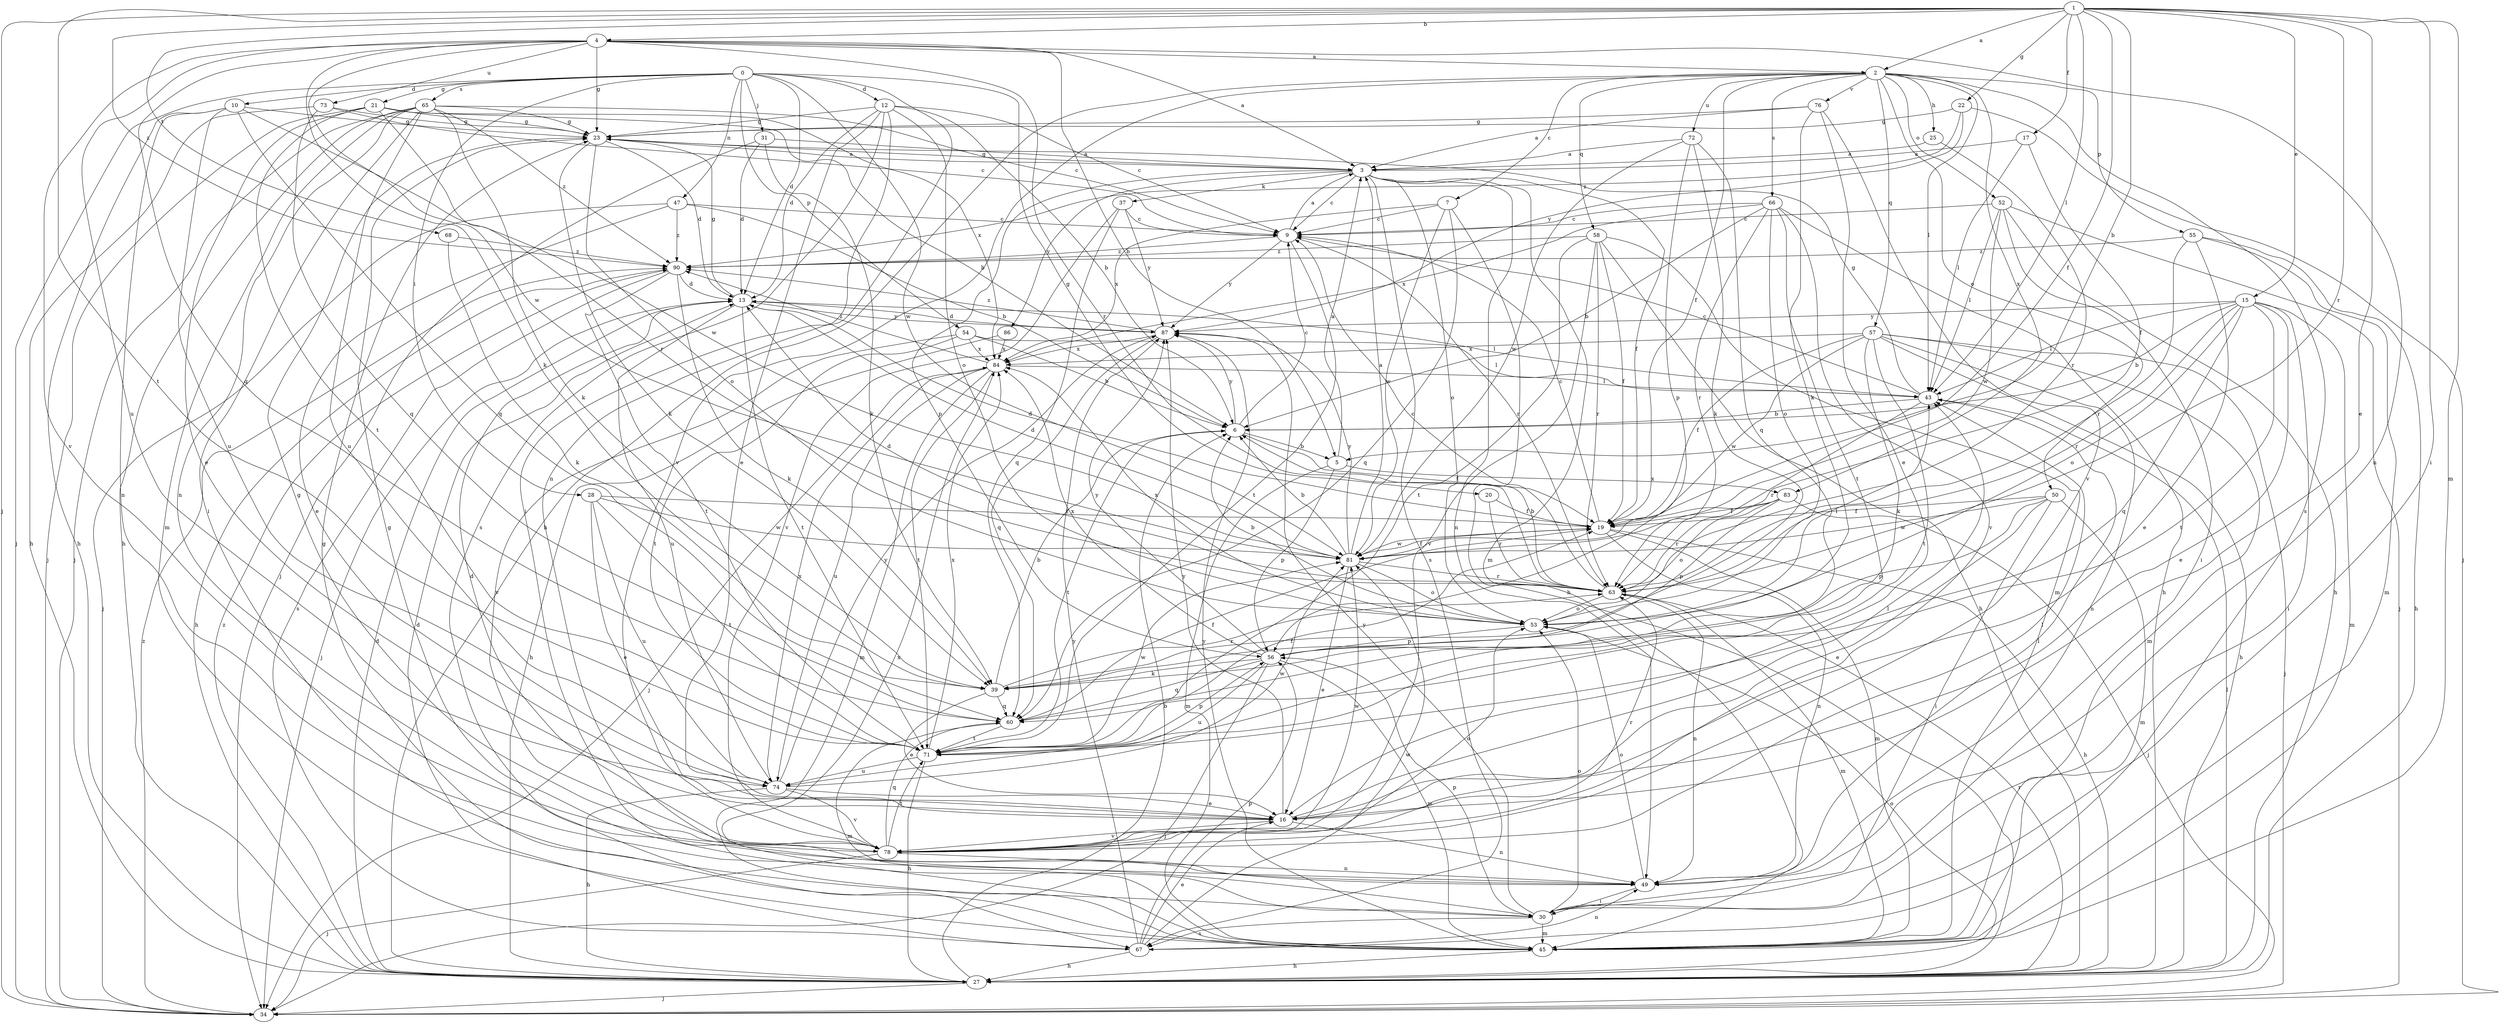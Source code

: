 strict digraph  {
0;
1;
2;
3;
4;
5;
6;
7;
9;
10;
12;
13;
15;
16;
17;
19;
20;
21;
22;
23;
25;
27;
28;
30;
31;
34;
37;
39;
43;
45;
47;
49;
50;
52;
53;
54;
55;
56;
57;
58;
60;
63;
65;
66;
67;
68;
71;
72;
73;
74;
76;
78;
81;
83;
84;
86;
87;
90;
0 -> 10  [label=d];
0 -> 12  [label=d];
0 -> 13  [label=d];
0 -> 20  [label=g];
0 -> 21  [label=g];
0 -> 28  [label=i];
0 -> 31  [label=j];
0 -> 34  [label=j];
0 -> 47  [label=n];
0 -> 49  [label=n];
0 -> 54  [label=p];
0 -> 65  [label=s];
0 -> 81  [label=w];
1 -> 2  [label=a];
1 -> 4  [label=b];
1 -> 5  [label=b];
1 -> 15  [label=e];
1 -> 16  [label=e];
1 -> 17  [label=f];
1 -> 19  [label=f];
1 -> 22  [label=g];
1 -> 30  [label=i];
1 -> 34  [label=j];
1 -> 43  [label=l];
1 -> 45  [label=m];
1 -> 63  [label=r];
1 -> 68  [label=t];
1 -> 71  [label=t];
1 -> 90  [label=z];
2 -> 7  [label=c];
2 -> 19  [label=f];
2 -> 25  [label=h];
2 -> 27  [label=h];
2 -> 43  [label=l];
2 -> 50  [label=o];
2 -> 52  [label=o];
2 -> 55  [label=p];
2 -> 57  [label=q];
2 -> 58  [label=q];
2 -> 66  [label=s];
2 -> 67  [label=s];
2 -> 72  [label=u];
2 -> 76  [label=v];
2 -> 78  [label=v];
2 -> 83  [label=x];
3 -> 9  [label=c];
3 -> 19  [label=f];
3 -> 23  [label=g];
3 -> 37  [label=k];
3 -> 45  [label=m];
3 -> 49  [label=n];
3 -> 53  [label=o];
3 -> 56  [label=p];
3 -> 67  [label=s];
3 -> 86  [label=y];
4 -> 2  [label=a];
4 -> 3  [label=a];
4 -> 5  [label=b];
4 -> 23  [label=g];
4 -> 39  [label=k];
4 -> 49  [label=n];
4 -> 60  [label=q];
4 -> 63  [label=r];
4 -> 73  [label=u];
4 -> 74  [label=u];
4 -> 78  [label=v];
4 -> 81  [label=w];
5 -> 3  [label=a];
5 -> 45  [label=m];
5 -> 56  [label=p];
5 -> 83  [label=x];
6 -> 5  [label=b];
6 -> 9  [label=c];
6 -> 19  [label=f];
6 -> 71  [label=t];
6 -> 87  [label=y];
7 -> 9  [label=c];
7 -> 27  [label=h];
7 -> 60  [label=q];
7 -> 81  [label=w];
7 -> 84  [label=x];
9 -> 3  [label=a];
9 -> 63  [label=r];
9 -> 71  [label=t];
9 -> 87  [label=y];
9 -> 90  [label=z];
10 -> 23  [label=g];
10 -> 27  [label=h];
10 -> 49  [label=n];
10 -> 60  [label=q];
10 -> 74  [label=u];
10 -> 81  [label=w];
12 -> 6  [label=b];
12 -> 9  [label=c];
12 -> 13  [label=d];
12 -> 16  [label=e];
12 -> 23  [label=g];
12 -> 30  [label=i];
12 -> 53  [label=o];
12 -> 67  [label=s];
13 -> 23  [label=g];
13 -> 34  [label=j];
13 -> 43  [label=l];
13 -> 71  [label=t];
13 -> 74  [label=u];
13 -> 87  [label=y];
15 -> 6  [label=b];
15 -> 16  [label=e];
15 -> 30  [label=i];
15 -> 43  [label=l];
15 -> 45  [label=m];
15 -> 53  [label=o];
15 -> 60  [label=q];
15 -> 63  [label=r];
15 -> 71  [label=t];
15 -> 87  [label=y];
16 -> 43  [label=l];
16 -> 49  [label=n];
16 -> 78  [label=v];
16 -> 87  [label=y];
17 -> 3  [label=a];
17 -> 19  [label=f];
17 -> 43  [label=l];
19 -> 9  [label=c];
19 -> 13  [label=d];
19 -> 27  [label=h];
19 -> 45  [label=m];
19 -> 49  [label=n];
19 -> 81  [label=w];
20 -> 19  [label=f];
20 -> 63  [label=r];
21 -> 6  [label=b];
21 -> 16  [label=e];
21 -> 23  [label=g];
21 -> 34  [label=j];
21 -> 63  [label=r];
21 -> 71  [label=t];
21 -> 84  [label=x];
22 -> 23  [label=g];
22 -> 34  [label=j];
22 -> 87  [label=y];
22 -> 90  [label=z];
23 -> 3  [label=a];
23 -> 13  [label=d];
23 -> 39  [label=k];
23 -> 53  [label=o];
25 -> 3  [label=a];
25 -> 63  [label=r];
27 -> 6  [label=b];
27 -> 13  [label=d];
27 -> 34  [label=j];
27 -> 43  [label=l];
27 -> 53  [label=o];
27 -> 63  [label=r];
27 -> 90  [label=z];
28 -> 16  [label=e];
28 -> 19  [label=f];
28 -> 71  [label=t];
28 -> 74  [label=u];
28 -> 81  [label=w];
30 -> 23  [label=g];
30 -> 45  [label=m];
30 -> 53  [label=o];
30 -> 56  [label=p];
30 -> 67  [label=s];
30 -> 87  [label=y];
31 -> 3  [label=a];
31 -> 13  [label=d];
31 -> 34  [label=j];
31 -> 39  [label=k];
34 -> 90  [label=z];
37 -> 9  [label=c];
37 -> 60  [label=q];
37 -> 78  [label=v];
37 -> 87  [label=y];
39 -> 6  [label=b];
39 -> 16  [label=e];
39 -> 60  [label=q];
39 -> 63  [label=r];
43 -> 6  [label=b];
43 -> 9  [label=c];
43 -> 23  [label=g];
43 -> 63  [label=r];
45 -> 23  [label=g];
45 -> 27  [label=h];
45 -> 84  [label=x];
45 -> 87  [label=y];
47 -> 6  [label=b];
47 -> 9  [label=c];
47 -> 16  [label=e];
47 -> 34  [label=j];
47 -> 90  [label=z];
49 -> 30  [label=i];
49 -> 43  [label=l];
49 -> 53  [label=o];
50 -> 16  [label=e];
50 -> 19  [label=f];
50 -> 30  [label=i];
50 -> 45  [label=m];
50 -> 56  [label=p];
50 -> 81  [label=w];
52 -> 9  [label=c];
52 -> 27  [label=h];
52 -> 30  [label=i];
52 -> 34  [label=j];
52 -> 43  [label=l];
52 -> 81  [label=w];
53 -> 6  [label=b];
53 -> 43  [label=l];
53 -> 56  [label=p];
53 -> 84  [label=x];
54 -> 6  [label=b];
54 -> 43  [label=l];
54 -> 71  [label=t];
54 -> 78  [label=v];
54 -> 84  [label=x];
55 -> 16  [label=e];
55 -> 27  [label=h];
55 -> 45  [label=m];
55 -> 63  [label=r];
55 -> 90  [label=z];
56 -> 34  [label=j];
56 -> 39  [label=k];
56 -> 45  [label=m];
56 -> 60  [label=q];
56 -> 74  [label=u];
56 -> 84  [label=x];
56 -> 87  [label=y];
57 -> 19  [label=f];
57 -> 27  [label=h];
57 -> 34  [label=j];
57 -> 39  [label=k];
57 -> 45  [label=m];
57 -> 49  [label=n];
57 -> 71  [label=t];
57 -> 81  [label=w];
57 -> 84  [label=x];
58 -> 19  [label=f];
58 -> 27  [label=h];
58 -> 45  [label=m];
58 -> 63  [label=r];
58 -> 71  [label=t];
58 -> 78  [label=v];
58 -> 90  [label=z];
60 -> 19  [label=f];
60 -> 45  [label=m];
60 -> 71  [label=t];
63 -> 6  [label=b];
63 -> 9  [label=c];
63 -> 13  [label=d];
63 -> 45  [label=m];
63 -> 49  [label=n];
63 -> 53  [label=o];
65 -> 9  [label=c];
65 -> 23  [label=g];
65 -> 27  [label=h];
65 -> 30  [label=i];
65 -> 34  [label=j];
65 -> 39  [label=k];
65 -> 45  [label=m];
65 -> 49  [label=n];
65 -> 74  [label=u];
65 -> 90  [label=z];
66 -> 6  [label=b];
66 -> 9  [label=c];
66 -> 27  [label=h];
66 -> 53  [label=o];
66 -> 63  [label=r];
66 -> 71  [label=t];
66 -> 78  [label=v];
66 -> 84  [label=x];
67 -> 13  [label=d];
67 -> 16  [label=e];
67 -> 27  [label=h];
67 -> 49  [label=n];
67 -> 56  [label=p];
67 -> 81  [label=w];
67 -> 87  [label=y];
68 -> 39  [label=k];
68 -> 90  [label=z];
71 -> 19  [label=f];
71 -> 27  [label=h];
71 -> 56  [label=p];
71 -> 74  [label=u];
71 -> 81  [label=w];
71 -> 84  [label=x];
72 -> 3  [label=a];
72 -> 39  [label=k];
72 -> 56  [label=p];
72 -> 60  [label=q];
72 -> 81  [label=w];
73 -> 9  [label=c];
73 -> 23  [label=g];
73 -> 27  [label=h];
73 -> 60  [label=q];
74 -> 16  [label=e];
74 -> 27  [label=h];
74 -> 78  [label=v];
74 -> 81  [label=w];
74 -> 84  [label=x];
74 -> 87  [label=y];
76 -> 3  [label=a];
76 -> 16  [label=e];
76 -> 23  [label=g];
76 -> 39  [label=k];
76 -> 78  [label=v];
78 -> 13  [label=d];
78 -> 23  [label=g];
78 -> 34  [label=j];
78 -> 43  [label=l];
78 -> 49  [label=n];
78 -> 53  [label=o];
78 -> 60  [label=q];
78 -> 63  [label=r];
78 -> 71  [label=t];
78 -> 81  [label=w];
81 -> 3  [label=a];
81 -> 6  [label=b];
81 -> 13  [label=d];
81 -> 16  [label=e];
81 -> 19  [label=f];
81 -> 53  [label=o];
81 -> 63  [label=r];
81 -> 87  [label=y];
83 -> 19  [label=f];
83 -> 34  [label=j];
83 -> 53  [label=o];
83 -> 56  [label=p];
83 -> 63  [label=r];
84 -> 34  [label=j];
84 -> 43  [label=l];
84 -> 45  [label=m];
84 -> 71  [label=t];
84 -> 74  [label=u];
84 -> 90  [label=z];
86 -> 27  [label=h];
86 -> 84  [label=x];
87 -> 13  [label=d];
87 -> 60  [label=q];
87 -> 84  [label=x];
87 -> 90  [label=z];
90 -> 13  [label=d];
90 -> 27  [label=h];
90 -> 39  [label=k];
90 -> 67  [label=s];
90 -> 71  [label=t];
}
